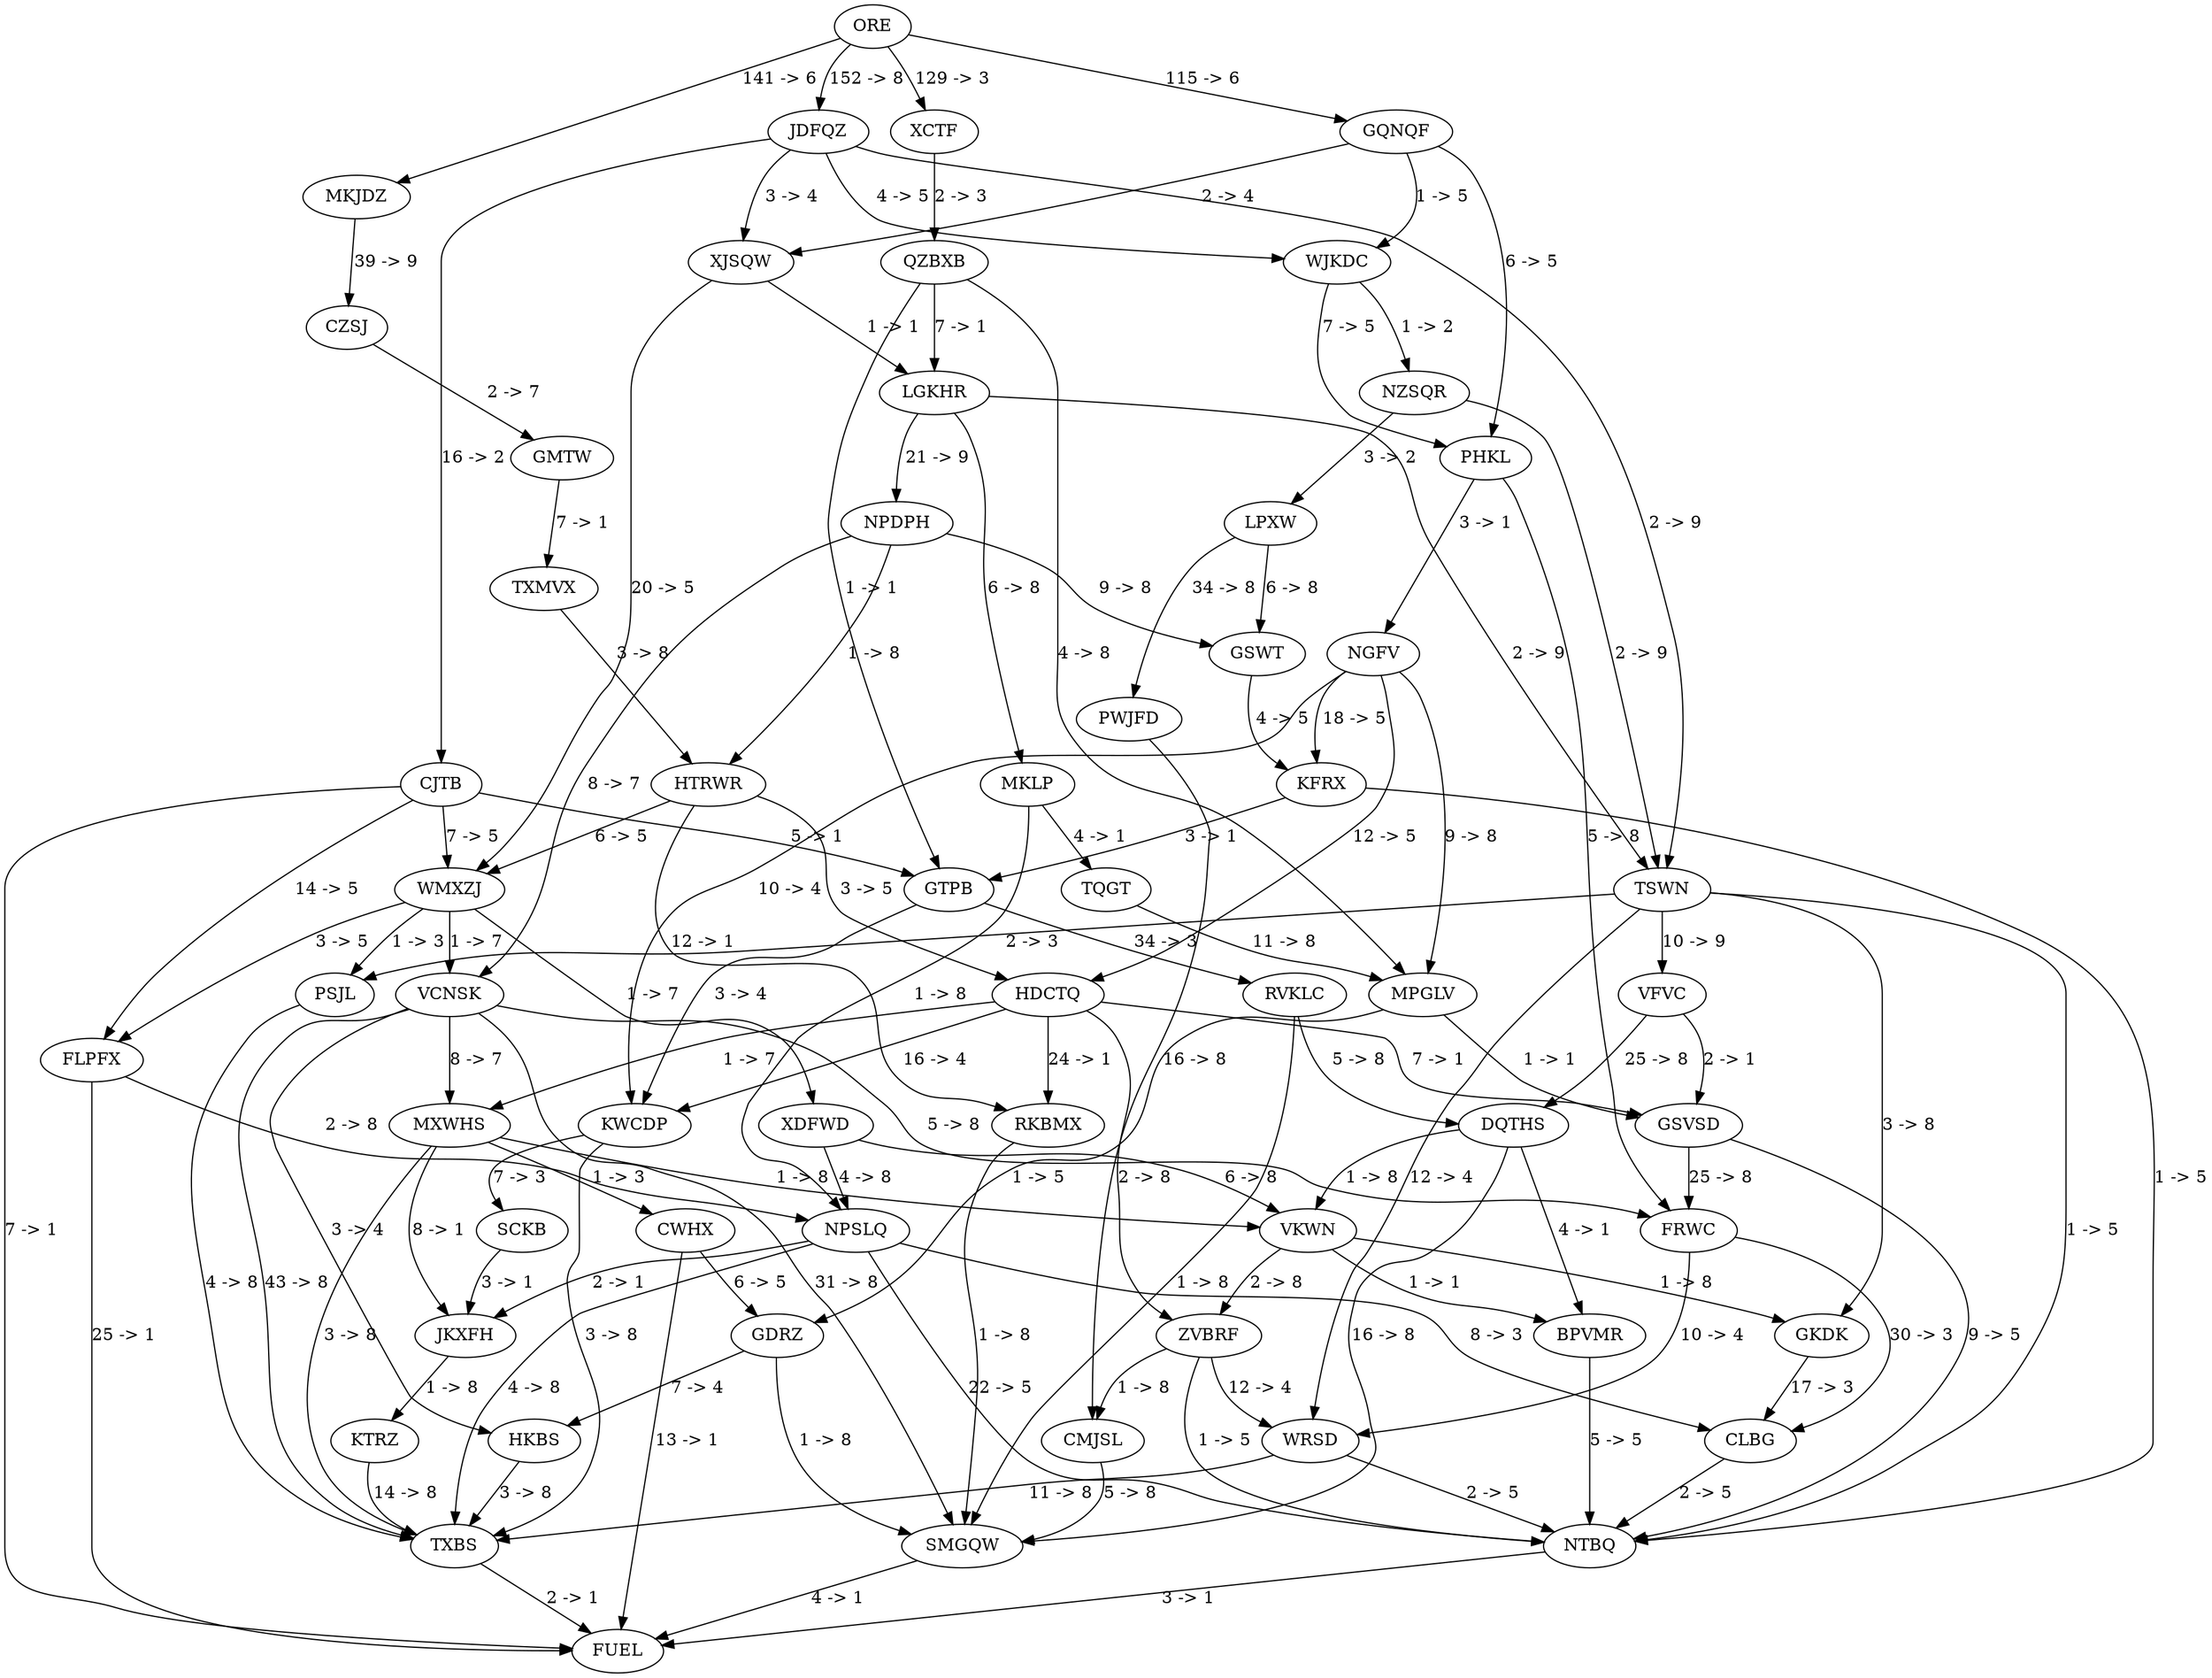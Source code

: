 digraph deps {
JKXFH -> KTRZ [ label="1 -> 8" ];
TQGT -> MPGLV [ label="11 -> 8" ];
NGFV -> MPGLV [ label="9 -> 8" ];
QZBXB -> MPGLV [ label="4 -> 8" ];
NPDPH -> VCNSK [ label="8 -> 7" ];
WMXZJ -> VCNSK [ label="1 -> 7" ];
MPGLV -> GDRZ [ label="1 -> 5" ];
CWHX -> GDRZ [ label="6 -> 5" ];
JDFQZ -> CJTB [ label="16 -> 2" ];
GQNQF -> WJKDC [ label="1 -> 5" ];
JDFQZ -> WJKDC [ label="4 -> 5" ];
TXBS -> FUEL [ label="2 -> 1" ];
SMGQW -> FUEL [ label="4 -> 1" ];
CJTB -> FUEL [ label="7 -> 1" ];
NTBQ -> FUEL [ label="3 -> 1" ];
CWHX -> FUEL [ label="13 -> 1" ];
FLPFX -> FUEL [ label="25 -> 1" ];
WMXZJ -> FLPFX [ label="3 -> 5" ];
CJTB -> FLPFX [ label="14 -> 5" ];
HDCTQ -> GSVSD [ label="7 -> 1" ];
MPGLV -> GSVSD [ label="1 -> 1" ];
VFVC -> GSVSD [ label="2 -> 1" ];
WJKDC -> NZSQR [ label="1 -> 2" ];
RVKLC -> SMGQW [ label="1 -> 8" ];
CMJSL -> SMGQW [ label="5 -> 8" ];
DQTHS -> SMGQW [ label="16 -> 8" ];
VCNSK -> SMGQW [ label="31 -> 8" ];
RKBMX -> SMGQW [ label="1 -> 8" ];
GDRZ -> SMGQW [ label="1 -> 8" ];
JDFQZ -> TSWN [ label="2 -> 9" ];
LGKHR -> TSWN [ label="2 -> 9" ];
NZSQR -> TSWN [ label="2 -> 9" ];
LPXW -> PWJFD [ label="34 -> 8" ];
HDCTQ -> ZVBRF [ label="2 -> 8" ];
VKWN -> ZVBRF [ label="2 -> 8" ];
XCTF -> QZBXB [ label="2 -> 3" ];
NGFV -> HDCTQ [ label="12 -> 5" ];
HTRWR -> HDCTQ [ label="3 -> 5" ];
TSWN -> NTBQ [ label="1 -> 5" ];
WRSD -> NTBQ [ label="2 -> 5" ];
ZVBRF -> NTBQ [ label="1 -> 5" ];
KFRX -> NTBQ [ label="1 -> 5" ];
BPVMR -> NTBQ [ label="5 -> 5" ];
CLBG -> NTBQ [ label="2 -> 5" ];
NPSLQ -> NTBQ [ label="22 -> 5" ];
GSVSD -> NTBQ [ label="9 -> 5" ];
TSWN -> VFVC [ label="10 -> 9" ];
ORE -> MKJDZ [ label="141 -> 6" ];
NPSLQ -> TXBS [ label="4 -> 8" ];
VCNSK -> TXBS [ label="43 -> 8" ];
PSJL -> TXBS [ label="4 -> 8" ];
KTRZ -> TXBS [ label="14 -> 8" ];
KWCDP -> TXBS [ label="3 -> 8" ];
HKBS -> TXBS [ label="3 -> 8" ];
WRSD -> TXBS [ label="11 -> 8" ];
MXWHS -> TXBS [ label="3 -> 8" ];
VCNSK -> MXWHS [ label="8 -> 7" ];
HDCTQ -> MXWHS [ label="1 -> 7" ];
JDFQZ -> XJSQW [ label="3 -> 4" ];
GQNQF -> XJSQW [ label="2 -> 4" ];
NGFV -> KFRX [ label="18 -> 5" ];
GSWT -> KFRX [ label="4 -> 5" ];
CZSJ -> GMTW [ label="2 -> 7" ];
PHKL -> FRWC [ label="5 -> 8" ];
VCNSK -> FRWC [ label="5 -> 8" ];
GSVSD -> FRWC [ label="25 -> 8" ];
FRWC -> CLBG [ label="30 -> 3" ];
GKDK -> CLBG [ label="17 -> 3" ];
NPSLQ -> CLBG [ label="8 -> 3" ];
MXWHS -> JKXFH [ label="8 -> 1" ];
SCKB -> JKXFH [ label="3 -> 1" ];
NPSLQ -> JKXFH [ label="2 -> 1" ];
XJSQW -> LGKHR [ label="1 -> 1" ];
QZBXB -> LGKHR [ label="7 -> 1" ];
ORE -> GQNQF [ label="115 -> 6" ];
HTRWR -> RKBMX [ label="12 -> 1" ];
HDCTQ -> RKBMX [ label="24 -> 1" ];
DQTHS -> VKWN [ label="1 -> 8" ];
XDFWD -> VKWN [ label="6 -> 8" ];
MXWHS -> VKWN [ label="1 -> 8" ];
ORE -> XCTF [ label="129 -> 3" ];
GQNQF -> PHKL [ label="6 -> 5" ];
WJKDC -> PHKL [ label="7 -> 5" ];
NZSQR -> LPXW [ label="3 -> 2" ];
FLPFX -> NPSLQ [ label="2 -> 8" ];
MKLP -> NPSLQ [ label="1 -> 8" ];
XDFWD -> NPSLQ [ label="4 -> 8" ];
DQTHS -> BPVMR [ label="4 -> 1" ];
VKWN -> BPVMR [ label="1 -> 1" ];
GMTW -> TXMVX [ label="7 -> 1" ];
ORE -> JDFQZ [ label="152 -> 8" ];
LGKHR -> NPDPH [ label="21 -> 9" ];
CJTB -> GTPB [ label="5 -> 1" ];
QZBXB -> GTPB [ label="1 -> 1" ];
KFRX -> GTPB [ label="3 -> 1" ];
MXWHS -> CWHX [ label="1 -> 3" ];
PHKL -> NGFV [ label="3 -> 1" ];
WMXZJ -> XDFWD [ label="1 -> 7" ];
TSWN -> GKDK [ label="3 -> 8" ];
VKWN -> GKDK [ label="1 -> 8" ];
ZVBRF -> CMJSL [ label="1 -> 8" ];
PWJFD -> CMJSL [ label="16 -> 8" ];
VCNSK -> HKBS [ label="3 -> 4" ];
GDRZ -> HKBS [ label="7 -> 4" ];
XJSQW -> WMXZJ [ label="20 -> 5" ];
HTRWR -> WMXZJ [ label="6 -> 5" ];
CJTB -> WMXZJ [ label="7 -> 5" ];
ZVBRF -> WRSD [ label="12 -> 4" ];
FRWC -> WRSD [ label="10 -> 4" ];
TSWN -> WRSD [ label="12 -> 4" ];
HDCTQ -> KWCDP [ label="16 -> 4" ];
GTPB -> KWCDP [ label="3 -> 4" ];
NGFV -> KWCDP [ label="10 -> 4" ];
TXMVX -> HTRWR [ label="3 -> 8" ];
NPDPH -> HTRWR [ label="1 -> 8" ];
NPDPH -> GSWT [ label="9 -> 8" ];
LPXW -> GSWT [ label="6 -> 8" ];
MKLP -> TQGT [ label="4 -> 1" ];
GTPB -> RVKLC [ label="34 -> 3" ];
VFVC -> DQTHS [ label="25 -> 8" ];
RVKLC -> DQTHS [ label="5 -> 8" ];
KWCDP -> SCKB [ label="7 -> 3" ];
LGKHR -> MKLP [ label="6 -> 8" ];
MKJDZ -> CZSJ [ label="39 -> 9" ];
TSWN -> PSJL [ label="2 -> 3" ];
WMXZJ -> PSJL [ label="1 -> 3" ];
}
